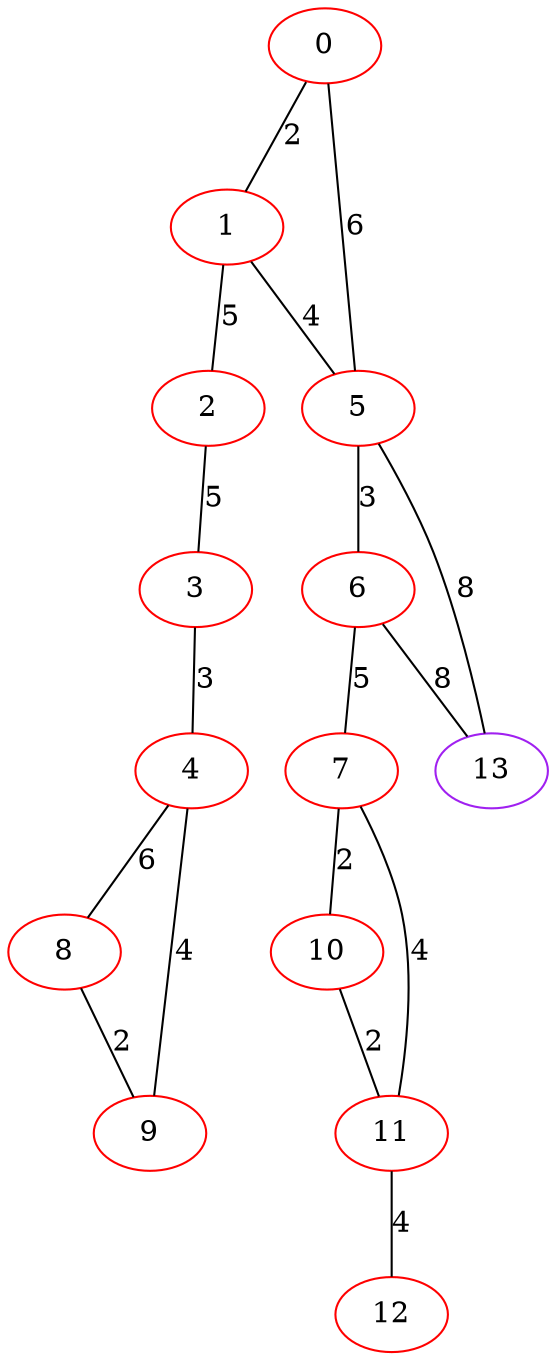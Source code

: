 graph "" {
0 [color=red, weight=1];
1 [color=red, weight=1];
2 [color=red, weight=1];
3 [color=red, weight=1];
4 [color=red, weight=1];
5 [color=red, weight=1];
6 [color=red, weight=1];
7 [color=red, weight=1];
8 [color=red, weight=1];
9 [color=red, weight=1];
10 [color=red, weight=1];
11 [color=red, weight=1];
12 [color=red, weight=1];
13 [color=purple, weight=4];
0 -- 1  [key=0, label=2];
0 -- 5  [key=0, label=6];
1 -- 2  [key=0, label=5];
1 -- 5  [key=0, label=4];
2 -- 3  [key=0, label=5];
3 -- 4  [key=0, label=3];
4 -- 8  [key=0, label=6];
4 -- 9  [key=0, label=4];
5 -- 13  [key=0, label=8];
5 -- 6  [key=0, label=3];
6 -- 13  [key=0, label=8];
6 -- 7  [key=0, label=5];
7 -- 10  [key=0, label=2];
7 -- 11  [key=0, label=4];
8 -- 9  [key=0, label=2];
10 -- 11  [key=0, label=2];
11 -- 12  [key=0, label=4];
}

